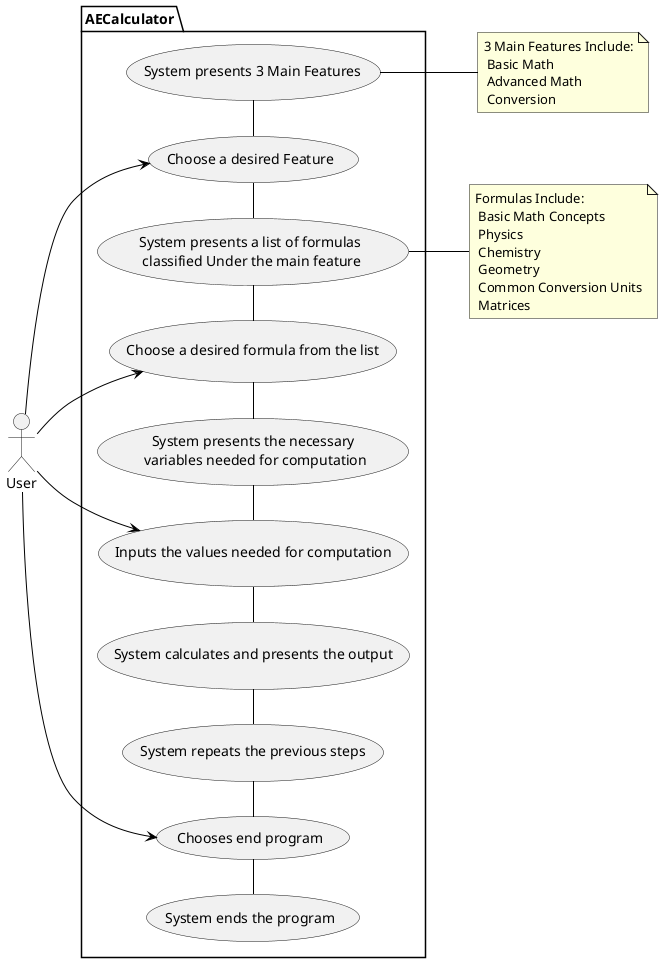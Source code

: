 @startuml
left to right direction
skinparam style strictuml
skinparam classAttributeIconSize 0
skinparam classFontColor black
skinparam classFontStyle bold
hide empty members

skinparam class {

BackgroundColor White
BorderColor black
ArrowColor black
}

package AECalculator {
    usecase "System presents 3 Main Features" as I1
    usecase "Choose a desired Feature" as I2
    usecase "System presents a list of formulas\n classified Under the main feature" as I3
    usecase "Choose a desired formula from the list" as I4
    usecase "System presents the necessary\n variables needed for computation" as I5
    usecase "Inputs the values needed for computation" as I6
    usecase "System calculates and presents the output" as I7
    usecase "System repeats the previous steps" as I8
    usecase "Chooses end program" as I9
    usecase "System ends the program" as I10

}
note "3 Main Features Include:\n Basic Math\n Advanced Math\n Conversion" as N1
note "Formulas Include:\n Basic Math Concepts\n Physics\n Chemistry\n Geometry\n Common Conversion Units\n Matrices" as N2

I1 -left- I2
I2 -left- I3
I3 -left- I4
I4 -left- I5
I5 -left- I6
I6 -left- I7
I7 -left- I8
I8 -left- I9
I9 -left- I10

:User: --> I2
:User: --> I4
:User: --> I6
:User: --> I9

I1 -- N1
I3 -- N2

@enduml